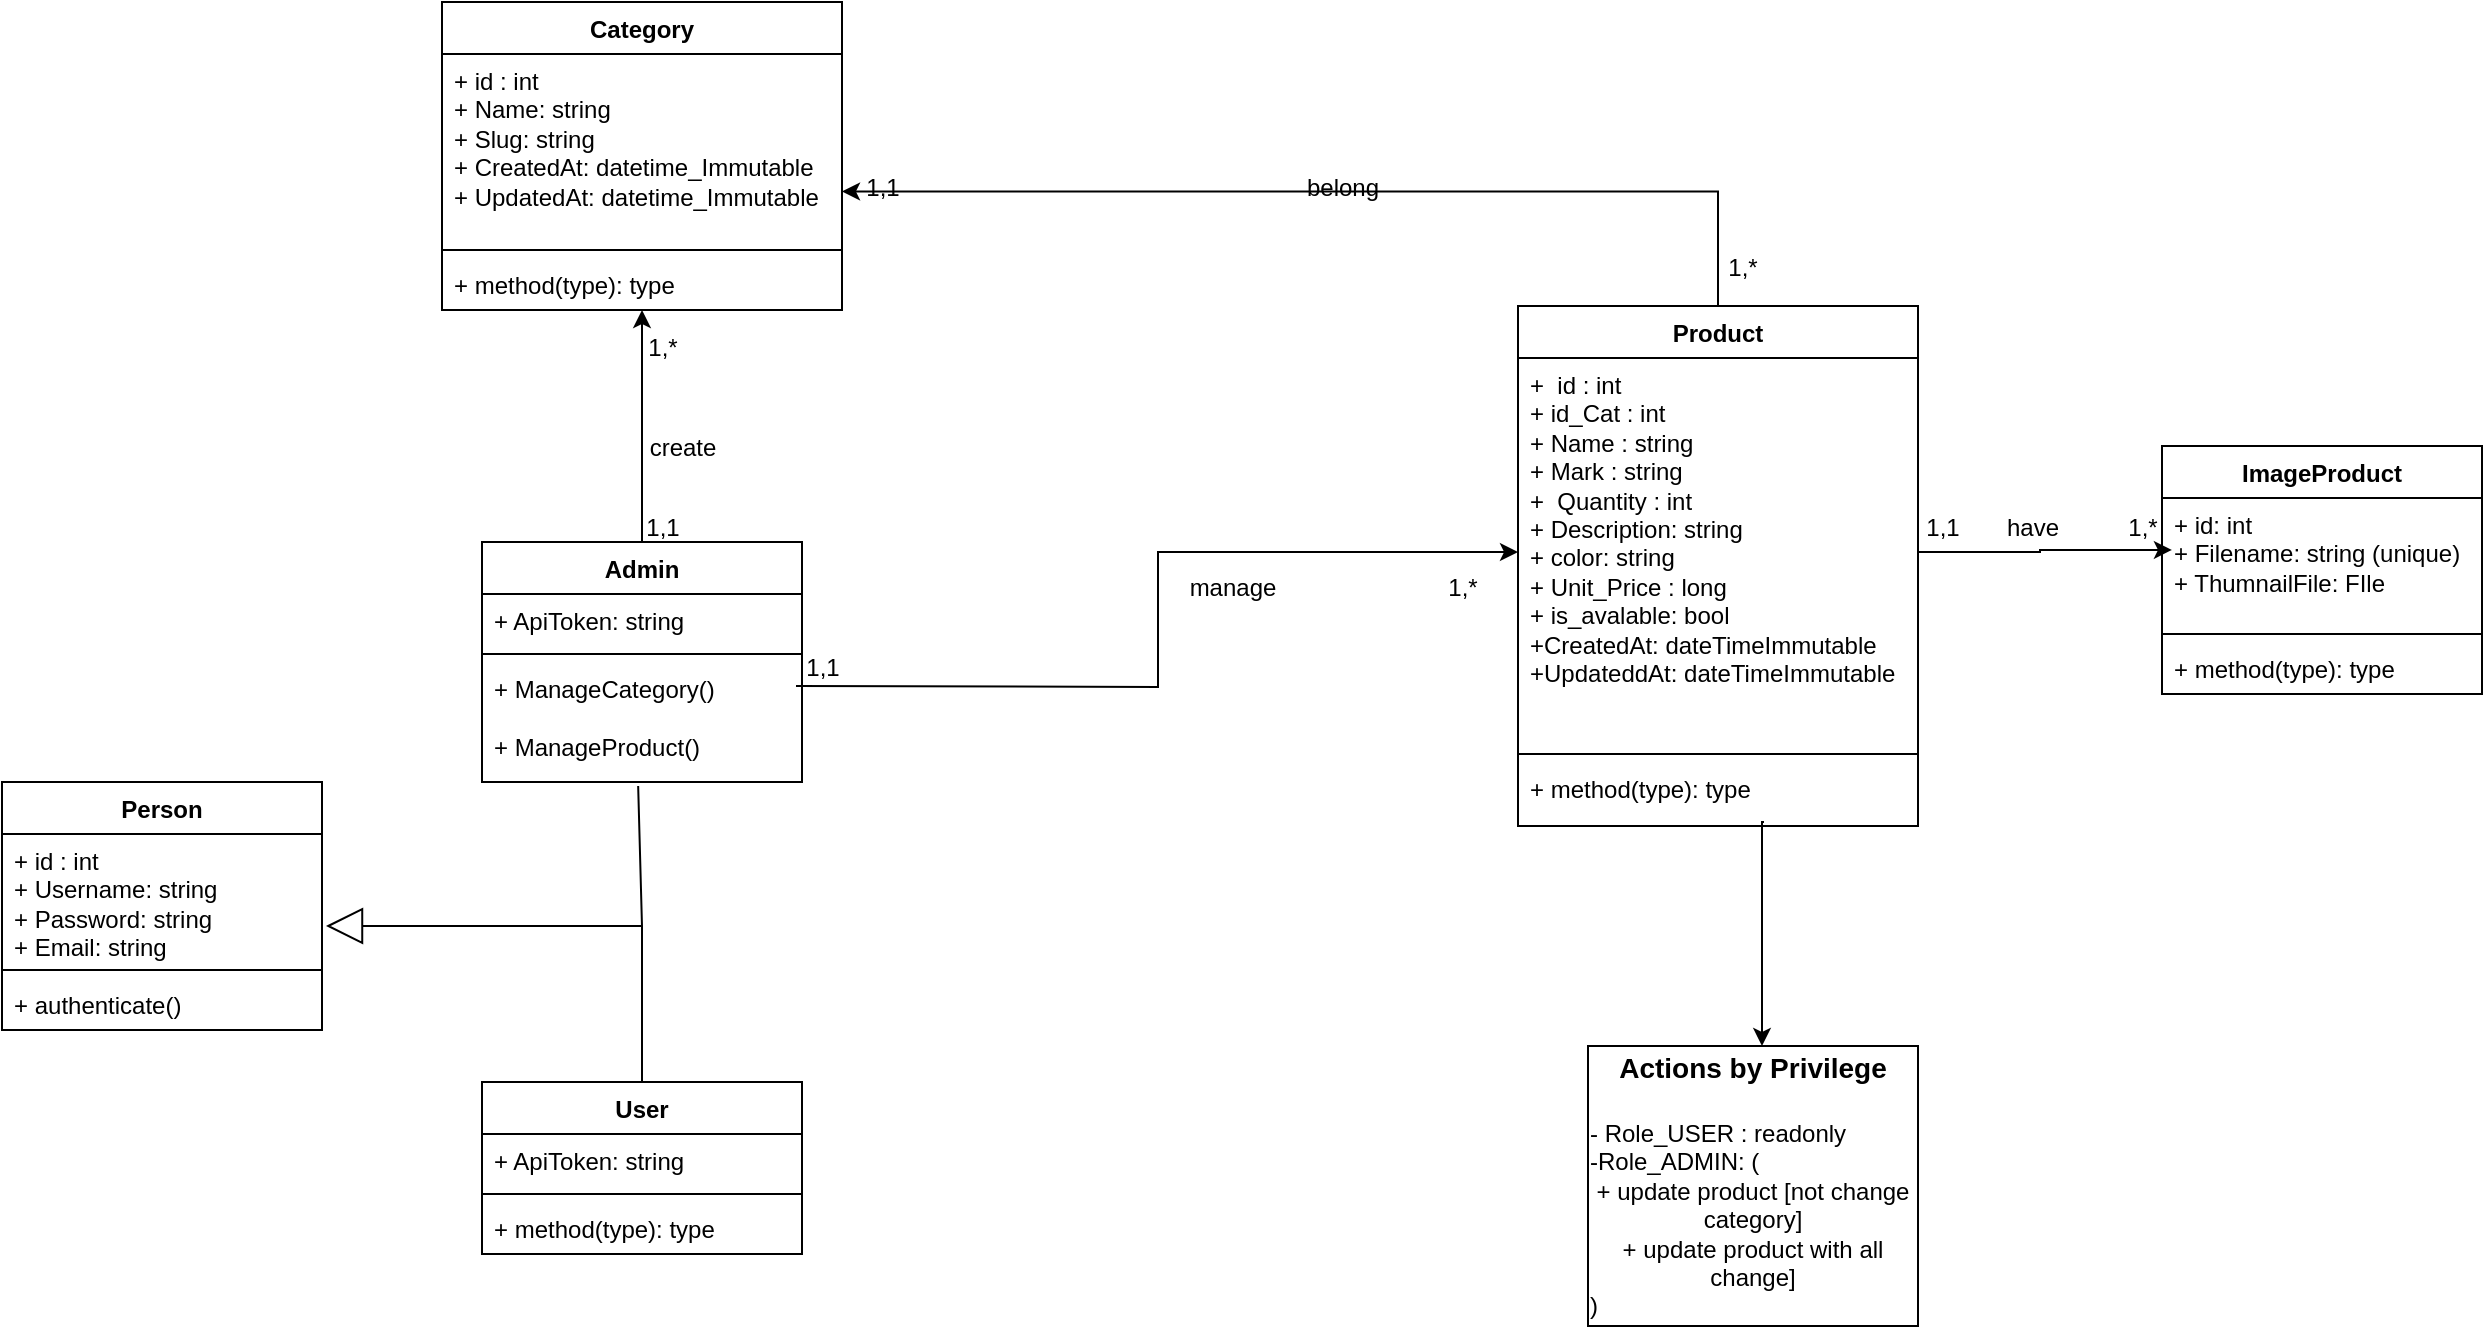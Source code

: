 <mxfile version="24.7.5">
  <diagram id="C5RBs43oDa-KdzZeNtuy" name="Page-1">
    <mxGraphModel dx="1434" dy="784" grid="1" gridSize="10" guides="1" tooltips="1" connect="1" arrows="1" fold="1" page="1" pageScale="1" pageWidth="1654" pageHeight="1169" math="0" shadow="0">
      <root>
        <mxCell id="WIyWlLk6GJQsqaUBKTNV-0" />
        <mxCell id="WIyWlLk6GJQsqaUBKTNV-1" parent="WIyWlLk6GJQsqaUBKTNV-0" />
        <mxCell id="dyNYsn35RYm8SXA8G8Lp-2" value="Person" style="swimlane;fontStyle=1;align=center;verticalAlign=top;childLayout=stackLayout;horizontal=1;startSize=26;horizontalStack=0;resizeParent=1;resizeParentMax=0;resizeLast=0;collapsible=1;marginBottom=0;whiteSpace=wrap;html=1;" parent="WIyWlLk6GJQsqaUBKTNV-1" vertex="1">
          <mxGeometry x="40" y="448" width="160" height="124" as="geometry" />
        </mxCell>
        <mxCell id="dyNYsn35RYm8SXA8G8Lp-3" value="&lt;div&gt;+ id : int&lt;/div&gt;+ Username: string&lt;div&gt;+ Password: string&lt;/div&gt;&lt;div&gt;+ Email: string&lt;/div&gt;" style="text;strokeColor=none;fillColor=none;align=left;verticalAlign=top;spacingLeft=4;spacingRight=4;overflow=hidden;rotatable=0;points=[[0,0.5],[1,0.5]];portConstraint=eastwest;whiteSpace=wrap;html=1;" parent="dyNYsn35RYm8SXA8G8Lp-2" vertex="1">
          <mxGeometry y="26" width="160" height="64" as="geometry" />
        </mxCell>
        <mxCell id="dyNYsn35RYm8SXA8G8Lp-4" value="" style="line;strokeWidth=1;fillColor=none;align=left;verticalAlign=middle;spacingTop=-1;spacingLeft=3;spacingRight=3;rotatable=0;labelPosition=right;points=[];portConstraint=eastwest;strokeColor=inherit;" parent="dyNYsn35RYm8SXA8G8Lp-2" vertex="1">
          <mxGeometry y="90" width="160" height="8" as="geometry" />
        </mxCell>
        <mxCell id="dyNYsn35RYm8SXA8G8Lp-5" value="+ authenticate()" style="text;strokeColor=none;fillColor=none;align=left;verticalAlign=top;spacingLeft=4;spacingRight=4;overflow=hidden;rotatable=0;points=[[0,0.5],[1,0.5]];portConstraint=eastwest;whiteSpace=wrap;html=1;" parent="dyNYsn35RYm8SXA8G8Lp-2" vertex="1">
          <mxGeometry y="98" width="160" height="26" as="geometry" />
        </mxCell>
        <mxCell id="dyNYsn35RYm8SXA8G8Lp-16" value="User" style="swimlane;fontStyle=1;align=center;verticalAlign=top;childLayout=stackLayout;horizontal=1;startSize=26;horizontalStack=0;resizeParent=1;resizeParentMax=0;resizeLast=0;collapsible=1;marginBottom=0;whiteSpace=wrap;html=1;" parent="WIyWlLk6GJQsqaUBKTNV-1" vertex="1">
          <mxGeometry x="280" y="598" width="160" height="86" as="geometry" />
        </mxCell>
        <mxCell id="dyNYsn35RYm8SXA8G8Lp-17" value="+ ApiToken: string" style="text;strokeColor=none;fillColor=none;align=left;verticalAlign=top;spacingLeft=4;spacingRight=4;overflow=hidden;rotatable=0;points=[[0,0.5],[1,0.5]];portConstraint=eastwest;whiteSpace=wrap;html=1;" parent="dyNYsn35RYm8SXA8G8Lp-16" vertex="1">
          <mxGeometry y="26" width="160" height="26" as="geometry" />
        </mxCell>
        <mxCell id="dyNYsn35RYm8SXA8G8Lp-18" value="" style="line;strokeWidth=1;fillColor=none;align=left;verticalAlign=middle;spacingTop=-1;spacingLeft=3;spacingRight=3;rotatable=0;labelPosition=right;points=[];portConstraint=eastwest;strokeColor=inherit;" parent="dyNYsn35RYm8SXA8G8Lp-16" vertex="1">
          <mxGeometry y="52" width="160" height="8" as="geometry" />
        </mxCell>
        <mxCell id="dyNYsn35RYm8SXA8G8Lp-19" value="+ method(type): type" style="text;strokeColor=none;fillColor=none;align=left;verticalAlign=top;spacingLeft=4;spacingRight=4;overflow=hidden;rotatable=0;points=[[0,0.5],[1,0.5]];portConstraint=eastwest;whiteSpace=wrap;html=1;" parent="dyNYsn35RYm8SXA8G8Lp-16" vertex="1">
          <mxGeometry y="60" width="160" height="26" as="geometry" />
        </mxCell>
        <mxCell id="dyNYsn35RYm8SXA8G8Lp-20" value="Admin" style="swimlane;fontStyle=1;align=center;verticalAlign=top;childLayout=stackLayout;horizontal=1;startSize=26;horizontalStack=0;resizeParent=1;resizeParentMax=0;resizeLast=0;collapsible=1;marginBottom=0;whiteSpace=wrap;html=1;" parent="WIyWlLk6GJQsqaUBKTNV-1" vertex="1">
          <mxGeometry x="280" y="328" width="160" height="120" as="geometry" />
        </mxCell>
        <mxCell id="dyNYsn35RYm8SXA8G8Lp-21" value="+ ApiToken: string" style="text;strokeColor=none;fillColor=none;align=left;verticalAlign=top;spacingLeft=4;spacingRight=4;overflow=hidden;rotatable=0;points=[[0,0.5],[1,0.5]];portConstraint=eastwest;whiteSpace=wrap;html=1;" parent="dyNYsn35RYm8SXA8G8Lp-20" vertex="1">
          <mxGeometry y="26" width="160" height="26" as="geometry" />
        </mxCell>
        <mxCell id="dyNYsn35RYm8SXA8G8Lp-22" value="" style="line;strokeWidth=1;fillColor=none;align=left;verticalAlign=middle;spacingTop=-1;spacingLeft=3;spacingRight=3;rotatable=0;labelPosition=right;points=[];portConstraint=eastwest;strokeColor=inherit;" parent="dyNYsn35RYm8SXA8G8Lp-20" vertex="1">
          <mxGeometry y="52" width="160" height="8" as="geometry" />
        </mxCell>
        <mxCell id="dyNYsn35RYm8SXA8G8Lp-23" value="+ ManageCategory()&lt;div&gt;&lt;br&gt;&lt;div&gt;+ ManageProduct()&lt;/div&gt;&lt;/div&gt;" style="text;strokeColor=none;fillColor=none;align=left;verticalAlign=top;spacingLeft=4;spacingRight=4;overflow=hidden;rotatable=0;points=[[0,0.5],[1,0.5]];portConstraint=eastwest;whiteSpace=wrap;html=1;" parent="dyNYsn35RYm8SXA8G8Lp-20" vertex="1">
          <mxGeometry y="60" width="160" height="60" as="geometry" />
        </mxCell>
        <mxCell id="dyNYsn35RYm8SXA8G8Lp-24" value="" style="endArrow=block;endSize=16;endFill=0;html=1;rounded=0;exitX=0.488;exitY=1.033;exitDx=0;exitDy=0;exitPerimeter=0;" parent="WIyWlLk6GJQsqaUBKTNV-1" source="dyNYsn35RYm8SXA8G8Lp-23" edge="1">
          <mxGeometry width="160" relative="1" as="geometry">
            <mxPoint x="330" y="448" as="sourcePoint" />
            <mxPoint x="202" y="520" as="targetPoint" />
            <Array as="points">
              <mxPoint x="360" y="520" />
            </Array>
          </mxGeometry>
        </mxCell>
        <mxCell id="dyNYsn35RYm8SXA8G8Lp-25" value="" style="endArrow=none;html=1;rounded=0;entryX=0.5;entryY=0;entryDx=0;entryDy=0;" parent="WIyWlLk6GJQsqaUBKTNV-1" target="dyNYsn35RYm8SXA8G8Lp-16" edge="1">
          <mxGeometry width="50" height="50" relative="1" as="geometry">
            <mxPoint x="360" y="520" as="sourcePoint" />
            <mxPoint x="440" y="428" as="targetPoint" />
          </mxGeometry>
        </mxCell>
        <mxCell id="dyNYsn35RYm8SXA8G8Lp-26" value="Category" style="swimlane;fontStyle=1;align=center;verticalAlign=top;childLayout=stackLayout;horizontal=1;startSize=26;horizontalStack=0;resizeParent=1;resizeParentMax=0;resizeLast=0;collapsible=1;marginBottom=0;whiteSpace=wrap;html=1;" parent="WIyWlLk6GJQsqaUBKTNV-1" vertex="1">
          <mxGeometry x="260" y="58" width="200" height="154" as="geometry" />
        </mxCell>
        <mxCell id="dyNYsn35RYm8SXA8G8Lp-27" value="&lt;div&gt;+ id : int&lt;/div&gt;+ Name: string&lt;div&gt;+ Slug: string&lt;/div&gt;&lt;div&gt;+ CreatedAt: datetime_Immutable&lt;/div&gt;&lt;div&gt;+ UpdatedAt: datetime_Immutable&lt;br&gt;&lt;/div&gt;" style="text;strokeColor=none;fillColor=none;align=left;verticalAlign=top;spacingLeft=4;spacingRight=4;overflow=hidden;rotatable=0;points=[[0,0.5],[1,0.5]];portConstraint=eastwest;whiteSpace=wrap;html=1;" parent="dyNYsn35RYm8SXA8G8Lp-26" vertex="1">
          <mxGeometry y="26" width="200" height="94" as="geometry" />
        </mxCell>
        <mxCell id="dyNYsn35RYm8SXA8G8Lp-28" value="" style="line;strokeWidth=1;fillColor=none;align=left;verticalAlign=middle;spacingTop=-1;spacingLeft=3;spacingRight=3;rotatable=0;labelPosition=right;points=[];portConstraint=eastwest;strokeColor=inherit;" parent="dyNYsn35RYm8SXA8G8Lp-26" vertex="1">
          <mxGeometry y="120" width="200" height="8" as="geometry" />
        </mxCell>
        <mxCell id="dyNYsn35RYm8SXA8G8Lp-29" value="+ method(type): type" style="text;strokeColor=none;fillColor=none;align=left;verticalAlign=top;spacingLeft=4;spacingRight=4;overflow=hidden;rotatable=0;points=[[0,0.5],[1,0.5]];portConstraint=eastwest;whiteSpace=wrap;html=1;" parent="dyNYsn35RYm8SXA8G8Lp-26" vertex="1">
          <mxGeometry y="128" width="200" height="26" as="geometry" />
        </mxCell>
        <mxCell id="dyNYsn35RYm8SXA8G8Lp-30" style="edgeStyle=orthogonalEdgeStyle;rounded=0;orthogonalLoop=1;jettySize=auto;html=1;entryX=0.5;entryY=1;entryDx=0;entryDy=0;entryPerimeter=0;" parent="WIyWlLk6GJQsqaUBKTNV-1" source="dyNYsn35RYm8SXA8G8Lp-20" target="dyNYsn35RYm8SXA8G8Lp-29" edge="1">
          <mxGeometry relative="1" as="geometry" />
        </mxCell>
        <mxCell id="dyNYsn35RYm8SXA8G8Lp-31" value="create" style="text;html=1;align=center;verticalAlign=middle;resizable=0;points=[];autosize=1;strokeColor=none;fillColor=none;" parent="WIyWlLk6GJQsqaUBKTNV-1" vertex="1">
          <mxGeometry x="350" y="266" width="60" height="30" as="geometry" />
        </mxCell>
        <mxCell id="dyNYsn35RYm8SXA8G8Lp-32" value="1,*" style="text;html=1;align=center;verticalAlign=middle;resizable=0;points=[];autosize=1;strokeColor=none;fillColor=none;" parent="WIyWlLk6GJQsqaUBKTNV-1" vertex="1">
          <mxGeometry x="350" y="216" width="40" height="30" as="geometry" />
        </mxCell>
        <mxCell id="dyNYsn35RYm8SXA8G8Lp-33" value="1,1" style="text;html=1;align=center;verticalAlign=middle;resizable=0;points=[];autosize=1;strokeColor=none;fillColor=none;" parent="WIyWlLk6GJQsqaUBKTNV-1" vertex="1">
          <mxGeometry x="350" y="306" width="40" height="30" as="geometry" />
        </mxCell>
        <mxCell id="dyNYsn35RYm8SXA8G8Lp-34" value="Product" style="swimlane;fontStyle=1;align=center;verticalAlign=top;childLayout=stackLayout;horizontal=1;startSize=26;horizontalStack=0;resizeParent=1;resizeParentMax=0;resizeLast=0;collapsible=1;marginBottom=0;whiteSpace=wrap;html=1;" parent="WIyWlLk6GJQsqaUBKTNV-1" vertex="1">
          <mxGeometry x="798" y="210" width="200" height="260" as="geometry" />
        </mxCell>
        <mxCell id="dyNYsn35RYm8SXA8G8Lp-35" value="+&amp;nbsp; id : int&lt;div&gt;+ id_Cat : int&lt;div&gt;+ Name : string&lt;/div&gt;&lt;div&gt;+ Mark : string&lt;/div&gt;&lt;div&gt;+&amp;nbsp; Quantity : int&lt;/div&gt;&lt;/div&gt;&lt;div&gt;+ Description: string&lt;/div&gt;&lt;div&gt;+ color: string&lt;/div&gt;+ Unit_Price : long&lt;div&gt;+ is_avalable: bool&lt;div&gt;+CreatedAt: dateTimeImmutable&lt;/div&gt;&lt;div&gt;+UpdateddAt: dateTimeImmutable&lt;br&gt;&lt;/div&gt;&lt;/div&gt;" style="text;strokeColor=none;fillColor=none;align=left;verticalAlign=top;spacingLeft=4;spacingRight=4;overflow=hidden;rotatable=0;points=[[0,0.5],[1,0.5]];portConstraint=eastwest;whiteSpace=wrap;html=1;" parent="dyNYsn35RYm8SXA8G8Lp-34" vertex="1">
          <mxGeometry y="26" width="200" height="194" as="geometry" />
        </mxCell>
        <mxCell id="dyNYsn35RYm8SXA8G8Lp-36" value="" style="line;strokeWidth=1;fillColor=none;align=left;verticalAlign=middle;spacingTop=-1;spacingLeft=3;spacingRight=3;rotatable=0;labelPosition=right;points=[];portConstraint=eastwest;strokeColor=inherit;" parent="dyNYsn35RYm8SXA8G8Lp-34" vertex="1">
          <mxGeometry y="220" width="200" height="8" as="geometry" />
        </mxCell>
        <mxCell id="dyNYsn35RYm8SXA8G8Lp-37" value="+ method(type): type" style="text;strokeColor=none;fillColor=none;align=left;verticalAlign=top;spacingLeft=4;spacingRight=4;overflow=hidden;rotatable=0;points=[[0,0.5],[1,0.5]];portConstraint=eastwest;whiteSpace=wrap;html=1;" parent="dyNYsn35RYm8SXA8G8Lp-34" vertex="1">
          <mxGeometry y="228" width="200" height="32" as="geometry" />
        </mxCell>
        <mxCell id="dyNYsn35RYm8SXA8G8Lp-38" style="edgeStyle=orthogonalEdgeStyle;rounded=0;orthogonalLoop=1;jettySize=auto;html=1;entryX=1;entryY=0.731;entryDx=0;entryDy=0;entryPerimeter=0;" parent="WIyWlLk6GJQsqaUBKTNV-1" source="dyNYsn35RYm8SXA8G8Lp-34" target="dyNYsn35RYm8SXA8G8Lp-27" edge="1">
          <mxGeometry relative="1" as="geometry" />
        </mxCell>
        <mxCell id="dyNYsn35RYm8SXA8G8Lp-39" value="1,1" style="text;html=1;align=center;verticalAlign=middle;resizable=0;points=[];autosize=1;strokeColor=none;fillColor=none;" parent="WIyWlLk6GJQsqaUBKTNV-1" vertex="1">
          <mxGeometry x="460" y="136" width="40" height="30" as="geometry" />
        </mxCell>
        <mxCell id="dyNYsn35RYm8SXA8G8Lp-40" value="1,*" style="text;html=1;align=center;verticalAlign=middle;resizable=0;points=[];autosize=1;strokeColor=none;fillColor=none;" parent="WIyWlLk6GJQsqaUBKTNV-1" vertex="1">
          <mxGeometry x="890" y="176" width="40" height="30" as="geometry" />
        </mxCell>
        <mxCell id="dyNYsn35RYm8SXA8G8Lp-41" value="belong" style="text;html=1;align=center;verticalAlign=middle;resizable=0;points=[];autosize=1;strokeColor=none;fillColor=none;" parent="WIyWlLk6GJQsqaUBKTNV-1" vertex="1">
          <mxGeometry x="680" y="136" width="60" height="30" as="geometry" />
        </mxCell>
        <mxCell id="dyNYsn35RYm8SXA8G8Lp-43" style="edgeStyle=orthogonalEdgeStyle;rounded=0;orthogonalLoop=1;jettySize=auto;html=1;entryX=0;entryY=0.5;entryDx=0;entryDy=0;" parent="WIyWlLk6GJQsqaUBKTNV-1" target="dyNYsn35RYm8SXA8G8Lp-35" edge="1">
          <mxGeometry relative="1" as="geometry">
            <mxPoint x="437" y="400" as="sourcePoint" />
            <mxPoint x="780" y="380" as="targetPoint" />
          </mxGeometry>
        </mxCell>
        <mxCell id="dyNYsn35RYm8SXA8G8Lp-44" value="manage" style="text;html=1;align=center;verticalAlign=middle;resizable=0;points=[];autosize=1;strokeColor=none;fillColor=none;" parent="WIyWlLk6GJQsqaUBKTNV-1" vertex="1">
          <mxGeometry x="620" y="336" width="70" height="30" as="geometry" />
        </mxCell>
        <mxCell id="dyNYsn35RYm8SXA8G8Lp-45" value="1,*" style="text;html=1;align=center;verticalAlign=middle;resizable=0;points=[];autosize=1;strokeColor=none;fillColor=none;" parent="WIyWlLk6GJQsqaUBKTNV-1" vertex="1">
          <mxGeometry x="750" y="336" width="40" height="30" as="geometry" />
        </mxCell>
        <mxCell id="dyNYsn35RYm8SXA8G8Lp-46" value="1,1" style="text;html=1;align=center;verticalAlign=middle;resizable=0;points=[];autosize=1;strokeColor=none;fillColor=none;" parent="WIyWlLk6GJQsqaUBKTNV-1" vertex="1">
          <mxGeometry x="430" y="376" width="40" height="30" as="geometry" />
        </mxCell>
        <mxCell id="dyNYsn35RYm8SXA8G8Lp-47" value="&lt;b&gt;&lt;font style=&quot;font-size: 14px;&quot;&gt;Actions by Privilege&lt;/font&gt;&lt;/b&gt;&lt;div&gt;&lt;span style=&quot;font-size: 14px;&quot;&gt;&lt;b&gt;&lt;br&gt;&lt;/b&gt;&lt;/span&gt;&lt;div style=&quot;text-align: left;&quot;&gt;- Role_USER : readonly&lt;/div&gt;&lt;div style=&quot;text-align: left;&quot;&gt;-Role_ADMIN: (&lt;/div&gt;&lt;div style=&quot;&quot;&gt;+ update product [not change category]&lt;/div&gt;&lt;div style=&quot;&quot;&gt;+ update product with all change]&lt;/div&gt;&lt;div style=&quot;text-align: left;&quot;&gt;)&lt;/div&gt;&lt;/div&gt;" style="html=1;whiteSpace=wrap;" parent="WIyWlLk6GJQsqaUBKTNV-1" vertex="1">
          <mxGeometry x="833" y="580" width="165" height="140" as="geometry" />
        </mxCell>
        <mxCell id="dyNYsn35RYm8SXA8G8Lp-48" style="edgeStyle=orthogonalEdgeStyle;rounded=0;orthogonalLoop=1;jettySize=auto;html=1;exitX=0.615;exitY=0.938;exitDx=0;exitDy=0;exitPerimeter=0;" parent="WIyWlLk6GJQsqaUBKTNV-1" source="dyNYsn35RYm8SXA8G8Lp-37" edge="1">
          <mxGeometry relative="1" as="geometry">
            <mxPoint x="920" y="580" as="targetPoint" />
            <Array as="points">
              <mxPoint x="920" y="528" />
              <mxPoint x="920" y="637" />
            </Array>
          </mxGeometry>
        </mxCell>
        <mxCell id="tXvSqREiMB25RG34vRs3-0" value="ImageProduct" style="swimlane;fontStyle=1;align=center;verticalAlign=top;childLayout=stackLayout;horizontal=1;startSize=26;horizontalStack=0;resizeParent=1;resizeParentMax=0;resizeLast=0;collapsible=1;marginBottom=0;whiteSpace=wrap;html=1;" vertex="1" parent="WIyWlLk6GJQsqaUBKTNV-1">
          <mxGeometry x="1120" y="280" width="160" height="124" as="geometry" />
        </mxCell>
        <mxCell id="tXvSqREiMB25RG34vRs3-1" value="+ id: int&lt;div&gt;+ Filename: string (unique)&lt;/div&gt;&lt;div&gt;+ ThumnailFile: FIle&lt;/div&gt;" style="text;strokeColor=none;fillColor=none;align=left;verticalAlign=top;spacingLeft=4;spacingRight=4;overflow=hidden;rotatable=0;points=[[0,0.5],[1,0.5]];portConstraint=eastwest;whiteSpace=wrap;html=1;" vertex="1" parent="tXvSqREiMB25RG34vRs3-0">
          <mxGeometry y="26" width="160" height="64" as="geometry" />
        </mxCell>
        <mxCell id="tXvSqREiMB25RG34vRs3-2" value="" style="line;strokeWidth=1;fillColor=none;align=left;verticalAlign=middle;spacingTop=-1;spacingLeft=3;spacingRight=3;rotatable=0;labelPosition=right;points=[];portConstraint=eastwest;strokeColor=inherit;" vertex="1" parent="tXvSqREiMB25RG34vRs3-0">
          <mxGeometry y="90" width="160" height="8" as="geometry" />
        </mxCell>
        <mxCell id="tXvSqREiMB25RG34vRs3-3" value="+ method(type): type" style="text;strokeColor=none;fillColor=none;align=left;verticalAlign=top;spacingLeft=4;spacingRight=4;overflow=hidden;rotatable=0;points=[[0,0.5],[1,0.5]];portConstraint=eastwest;whiteSpace=wrap;html=1;" vertex="1" parent="tXvSqREiMB25RG34vRs3-0">
          <mxGeometry y="98" width="160" height="26" as="geometry" />
        </mxCell>
        <mxCell id="tXvSqREiMB25RG34vRs3-4" style="edgeStyle=orthogonalEdgeStyle;rounded=0;orthogonalLoop=1;jettySize=auto;html=1;exitX=1;exitY=0.5;exitDx=0;exitDy=0;entryX=0.031;entryY=0.406;entryDx=0;entryDy=0;entryPerimeter=0;" edge="1" parent="WIyWlLk6GJQsqaUBKTNV-1" source="dyNYsn35RYm8SXA8G8Lp-35" target="tXvSqREiMB25RG34vRs3-1">
          <mxGeometry relative="1" as="geometry">
            <mxPoint x="1120" y="333" as="targetPoint" />
          </mxGeometry>
        </mxCell>
        <mxCell id="tXvSqREiMB25RG34vRs3-5" value="have" style="text;html=1;align=center;verticalAlign=middle;resizable=0;points=[];autosize=1;strokeColor=none;fillColor=none;" vertex="1" parent="WIyWlLk6GJQsqaUBKTNV-1">
          <mxGeometry x="1030" y="306" width="50" height="30" as="geometry" />
        </mxCell>
        <mxCell id="tXvSqREiMB25RG34vRs3-6" value="1,*" style="text;html=1;align=center;verticalAlign=middle;resizable=0;points=[];autosize=1;strokeColor=none;fillColor=none;" vertex="1" parent="WIyWlLk6GJQsqaUBKTNV-1">
          <mxGeometry x="1090" y="306" width="40" height="30" as="geometry" />
        </mxCell>
        <mxCell id="tXvSqREiMB25RG34vRs3-7" value="1,1" style="text;html=1;align=center;verticalAlign=middle;resizable=0;points=[];autosize=1;strokeColor=none;fillColor=none;" vertex="1" parent="WIyWlLk6GJQsqaUBKTNV-1">
          <mxGeometry x="990" y="306" width="40" height="30" as="geometry" />
        </mxCell>
      </root>
    </mxGraphModel>
  </diagram>
</mxfile>
